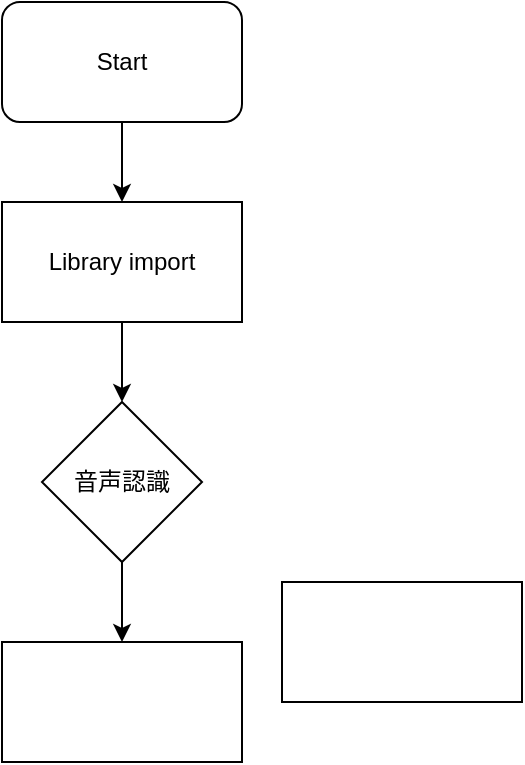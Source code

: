 <mxfile version="12.2.4"><diagram id="zBM30T8kQBa6c2Sh0Vv7"><mxGraphModel dx="1117" dy="608" grid="1" gridSize="10" guides="1" tooltips="1" connect="1" arrows="1" fold="1" page="1" pageScale="1" pageWidth="827" pageHeight="1169" math="0" shadow="0"><root><mxCell id="0"/><mxCell id="1" parent="0"/><mxCell id="26" value="" style="edgeStyle=orthogonalEdgeStyle;rounded=0;orthogonalLoop=1;jettySize=auto;html=1;" edge="1" parent="1" source="14" target="24"><mxGeometry relative="1" as="geometry"/></mxCell><mxCell id="14" value="音声認識" style="rhombus;whiteSpace=wrap;html=1;" vertex="1" parent="1"><mxGeometry x="320" y="210" width="80" height="80" as="geometry"/></mxCell><mxCell id="21" value="" style="edgeStyle=orthogonalEdgeStyle;rounded=0;orthogonalLoop=1;jettySize=auto;html=1;" edge="1" parent="1" source="15" target="16"><mxGeometry relative="1" as="geometry"/></mxCell><mxCell id="15" value="Start" style="rounded=1;whiteSpace=wrap;html=1;" vertex="1" parent="1"><mxGeometry x="300" y="10" width="120" height="60" as="geometry"/></mxCell><mxCell id="22" value="" style="edgeStyle=orthogonalEdgeStyle;rounded=0;orthogonalLoop=1;jettySize=auto;html=1;" edge="1" parent="1" source="16" target="14"><mxGeometry relative="1" as="geometry"/></mxCell><mxCell id="16" value="Library import" style="rounded=0;whiteSpace=wrap;html=1;" vertex="1" parent="1"><mxGeometry x="300" y="110" width="120" height="60" as="geometry"/></mxCell><mxCell id="23" value="" style="rounded=0;whiteSpace=wrap;html=1;" vertex="1" parent="1"><mxGeometry x="440" y="300" width="120" height="60" as="geometry"/></mxCell><mxCell id="24" value="" style="rounded=0;whiteSpace=wrap;html=1;" vertex="1" parent="1"><mxGeometry x="300" y="330" width="120" height="60" as="geometry"/></mxCell></root></mxGraphModel></diagram></mxfile>